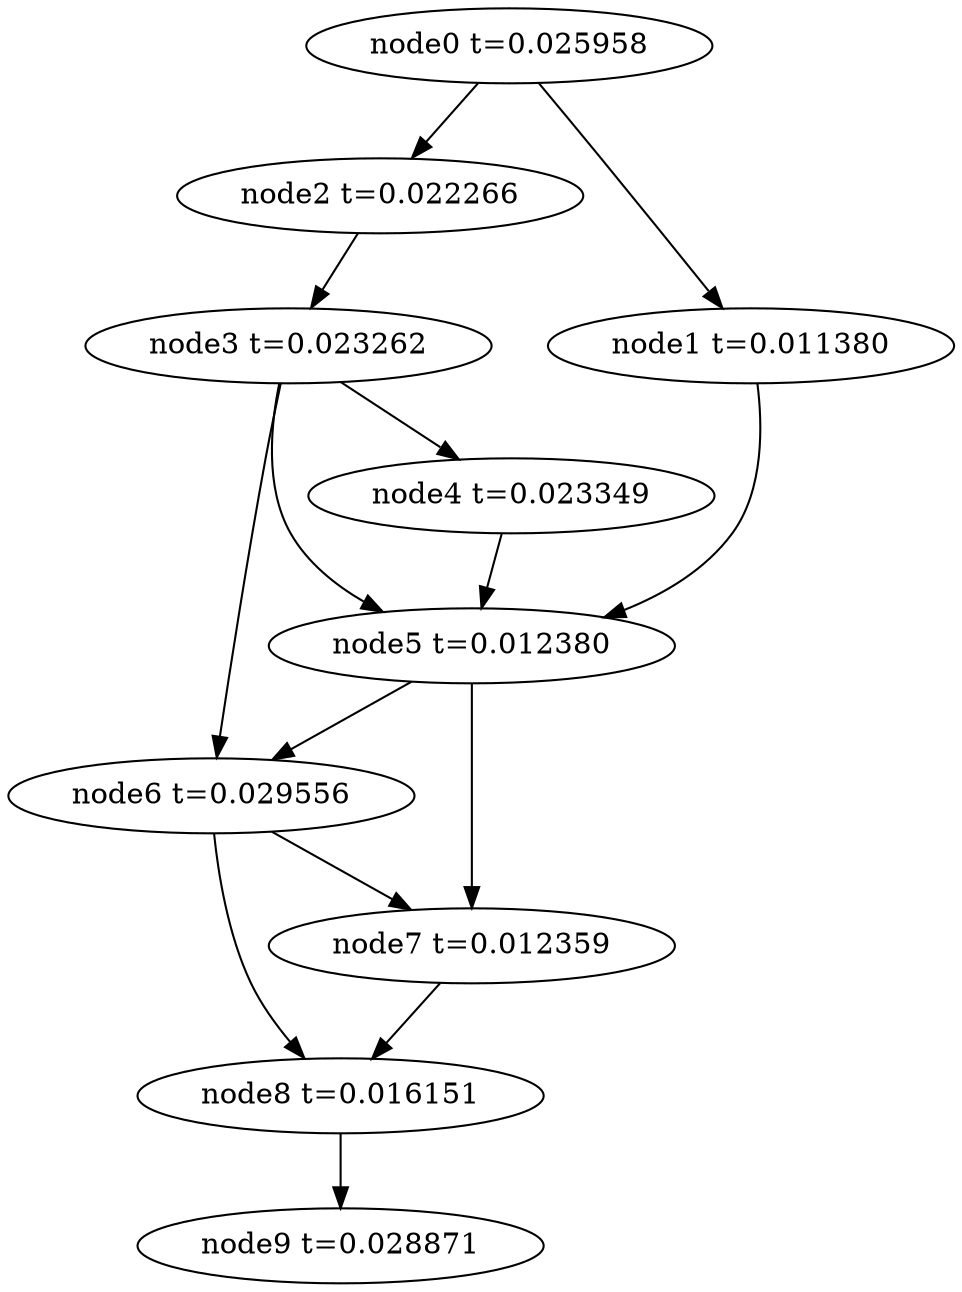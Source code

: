 digraph g{
	node9[label="node9 t=0.028871"]
	node8 -> node9
	node8[label="node8 t=0.016151"];
	node7 -> node8
	node7[label="node7 t=0.012359"];
	node6 -> node8
	node6 -> node7
	node6[label="node6 t=0.029556"];
	node5 -> node7
	node5 -> node6
	node5[label="node5 t=0.012380"];
	node4 -> node5
	node4[label="node4 t=0.023349"];
	node3 -> node6
	node3 -> node5
	node3 -> node4
	node3[label="node3 t=0.023262"];
	node2 -> node3
	node2[label="node2 t=0.022266"];
	node1 -> node5
	node1[label="node1 t=0.011380"];
	node0 -> node2
	node0 -> node1
	node0[label="node0 t=0.025958"];
}
